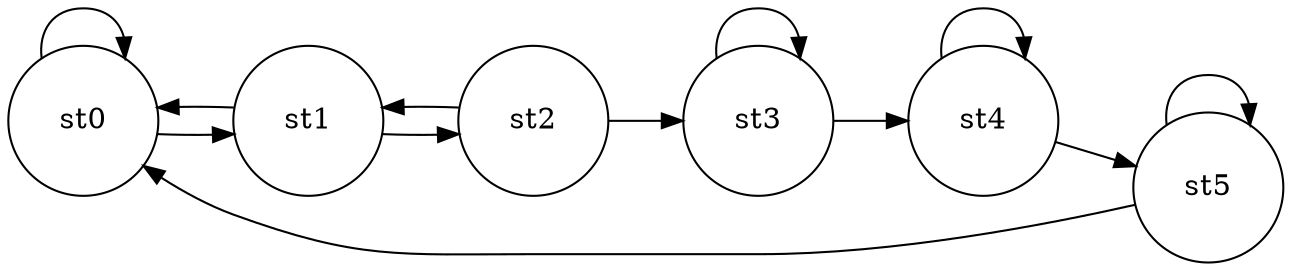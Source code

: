 #Total states is 0, including 0 states and 0 newstates
#Total transisions is 0, including 0 transistions and 0 new transitions
digraph finite_state_machine {
	rankdir=LR;
	size="20,20";
	resolution="300";
	overlap=false;

	node [shape = circle, fixedsize=true, width = 1, color = red, style = filled];

	node [shape = circle, color = black, style = unfilled];
	st0;
 	st1;
 	st2;
 	st3;
 	st4;
 	st5;
 	st0 -> st0;
	st0 -> st1;
	st1 -> st0;
	st1 -> st2;
	st2 -> st1;
	st2 -> st3;
	st3 -> st3;
	st3 -> st4;
	st4 -> st4;
	st4 -> st5;
	st5 -> st0;
	st5 -> st5;
}
